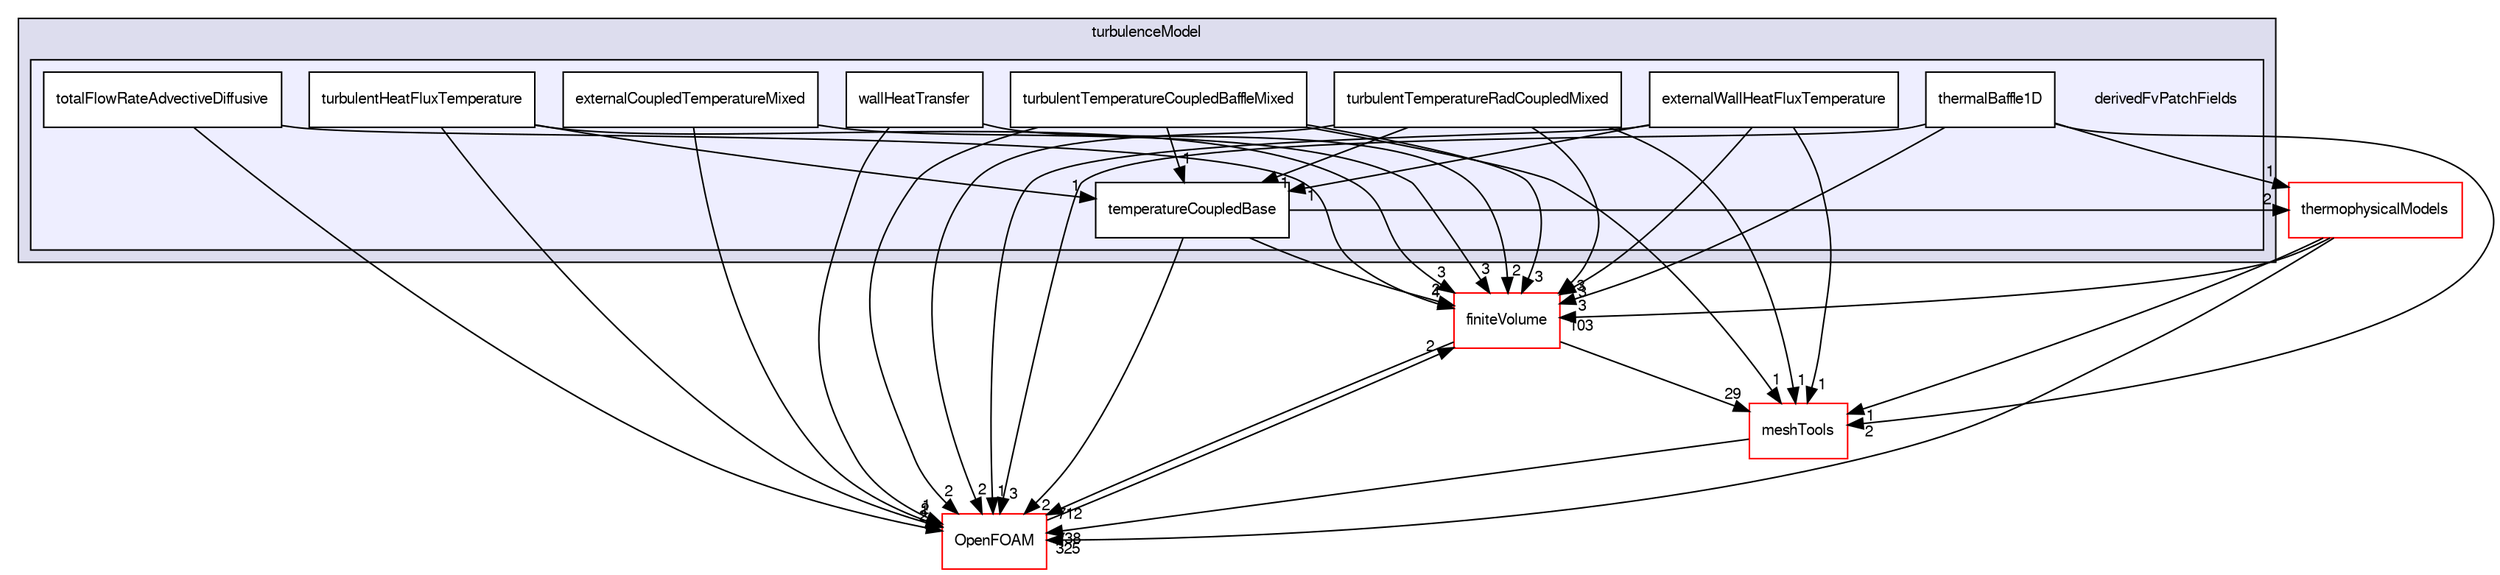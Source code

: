 digraph "src/turbulenceModels/compressible/turbulenceModel/derivedFvPatchFields" {
  bgcolor=transparent;
  compound=true
  node [ fontsize="10", fontname="FreeSans"];
  edge [ labelfontsize="10", labelfontname="FreeSans"];
  subgraph clusterdir_33b6b394ecf77fffae51839fc5b20a95 {
    graph [ bgcolor="#ddddee", pencolor="black", label="turbulenceModel" fontname="FreeSans", fontsize="10", URL="dir_33b6b394ecf77fffae51839fc5b20a95.html"]
  subgraph clusterdir_8f6aa822d17729831179b3b352be3d81 {
    graph [ bgcolor="#eeeeff", pencolor="black", label="" URL="dir_8f6aa822d17729831179b3b352be3d81.html"];
    dir_8f6aa822d17729831179b3b352be3d81 [shape=plaintext label="derivedFvPatchFields"];
    dir_c6b37e41207eab43935f5461421cb119 [shape=box label="externalCoupledTemperatureMixed" color="black" fillcolor="white" style="filled" URL="dir_c6b37e41207eab43935f5461421cb119.html"];
    dir_3621572901d14271913a28c503dd80ac [shape=box label="externalWallHeatFluxTemperature" color="black" fillcolor="white" style="filled" URL="dir_3621572901d14271913a28c503dd80ac.html"];
    dir_e79731898a9d0d7e176dc65d2ec307ec [shape=box label="temperatureCoupledBase" color="black" fillcolor="white" style="filled" URL="dir_e79731898a9d0d7e176dc65d2ec307ec.html"];
    dir_e88d3cf0f7efebbb22f421f39ccf917f [shape=box label="thermalBaffle1D" color="black" fillcolor="white" style="filled" URL="dir_e88d3cf0f7efebbb22f421f39ccf917f.html"];
    dir_f463c609a18951bffe606442b53a0356 [shape=box label="totalFlowRateAdvectiveDiffusive" color="black" fillcolor="white" style="filled" URL="dir_f463c609a18951bffe606442b53a0356.html"];
    dir_0125f96df709b3734f3c84e14a0f845c [shape=box label="turbulentHeatFluxTemperature" color="black" fillcolor="white" style="filled" URL="dir_0125f96df709b3734f3c84e14a0f845c.html"];
    dir_da28ff680b9d77d0aab7c6bbfc53fbdb [shape=box label="turbulentTemperatureCoupledBaffleMixed" color="black" fillcolor="white" style="filled" URL="dir_da28ff680b9d77d0aab7c6bbfc53fbdb.html"];
    dir_069b8c9f85876b08ea194eee35f04487 [shape=box label="turbulentTemperatureRadCoupledMixed" color="black" fillcolor="white" style="filled" URL="dir_069b8c9f85876b08ea194eee35f04487.html"];
    dir_187d7c257c846d2abb4a80a966f228d0 [shape=box label="wallHeatTransfer" color="black" fillcolor="white" style="filled" URL="dir_187d7c257c846d2abb4a80a966f228d0.html"];
  }
  }
  dir_9bd15774b555cf7259a6fa18f99fe99b [shape=box label="finiteVolume" color="red" URL="dir_9bd15774b555cf7259a6fa18f99fe99b.html"];
  dir_ae30ad0bef50cf391b24c614251bb9fd [shape=box label="meshTools" color="red" URL="dir_ae30ad0bef50cf391b24c614251bb9fd.html"];
  dir_2778d089ec5c4f66810b11f753867003 [shape=box label="thermophysicalModels" color="red" URL="dir_2778d089ec5c4f66810b11f753867003.html"];
  dir_c5473ff19b20e6ec4dfe5c310b3778a8 [shape=box label="OpenFOAM" color="red" URL="dir_c5473ff19b20e6ec4dfe5c310b3778a8.html"];
  dir_9bd15774b555cf7259a6fa18f99fe99b->dir_ae30ad0bef50cf391b24c614251bb9fd [headlabel="29", labeldistance=1.5 headhref="dir_000749_001586.html"];
  dir_9bd15774b555cf7259a6fa18f99fe99b->dir_c5473ff19b20e6ec4dfe5c310b3778a8 [headlabel="712", labeldistance=1.5 headhref="dir_000749_001732.html"];
  dir_e79731898a9d0d7e176dc65d2ec307ec->dir_9bd15774b555cf7259a6fa18f99fe99b [headlabel="2", labeldistance=1.5 headhref="dir_002949_000749.html"];
  dir_e79731898a9d0d7e176dc65d2ec307ec->dir_2778d089ec5c4f66810b11f753867003 [headlabel="2", labeldistance=1.5 headhref="dir_002949_001070.html"];
  dir_e79731898a9d0d7e176dc65d2ec307ec->dir_c5473ff19b20e6ec4dfe5c310b3778a8 [headlabel="2", labeldistance=1.5 headhref="dir_002949_001732.html"];
  dir_da28ff680b9d77d0aab7c6bbfc53fbdb->dir_9bd15774b555cf7259a6fa18f99fe99b [headlabel="3", labeldistance=1.5 headhref="dir_002955_000749.html"];
  dir_da28ff680b9d77d0aab7c6bbfc53fbdb->dir_e79731898a9d0d7e176dc65d2ec307ec [headlabel="1", labeldistance=1.5 headhref="dir_002955_002949.html"];
  dir_da28ff680b9d77d0aab7c6bbfc53fbdb->dir_ae30ad0bef50cf391b24c614251bb9fd [headlabel="1", labeldistance=1.5 headhref="dir_002955_001586.html"];
  dir_da28ff680b9d77d0aab7c6bbfc53fbdb->dir_c5473ff19b20e6ec4dfe5c310b3778a8 [headlabel="2", labeldistance=1.5 headhref="dir_002955_001732.html"];
  dir_187d7c257c846d2abb4a80a966f228d0->dir_9bd15774b555cf7259a6fa18f99fe99b [headlabel="2", labeldistance=1.5 headhref="dir_002957_000749.html"];
  dir_187d7c257c846d2abb4a80a966f228d0->dir_c5473ff19b20e6ec4dfe5c310b3778a8 [headlabel="1", labeldistance=1.5 headhref="dir_002957_001732.html"];
  dir_ae30ad0bef50cf391b24c614251bb9fd->dir_c5473ff19b20e6ec4dfe5c310b3778a8 [headlabel="738", labeldistance=1.5 headhref="dir_001586_001732.html"];
  dir_0125f96df709b3734f3c84e14a0f845c->dir_9bd15774b555cf7259a6fa18f99fe99b [headlabel="3", labeldistance=1.5 headhref="dir_002952_000749.html"];
  dir_0125f96df709b3734f3c84e14a0f845c->dir_e79731898a9d0d7e176dc65d2ec307ec [headlabel="1", labeldistance=1.5 headhref="dir_002952_002949.html"];
  dir_0125f96df709b3734f3c84e14a0f845c->dir_c5473ff19b20e6ec4dfe5c310b3778a8 [headlabel="1", labeldistance=1.5 headhref="dir_002952_001732.html"];
  dir_f463c609a18951bffe606442b53a0356->dir_9bd15774b555cf7259a6fa18f99fe99b [headlabel="4", labeldistance=1.5 headhref="dir_002951_000749.html"];
  dir_f463c609a18951bffe606442b53a0356->dir_c5473ff19b20e6ec4dfe5c310b3778a8 [headlabel="2", labeldistance=1.5 headhref="dir_002951_001732.html"];
  dir_2778d089ec5c4f66810b11f753867003->dir_9bd15774b555cf7259a6fa18f99fe99b [headlabel="103", labeldistance=1.5 headhref="dir_001070_000749.html"];
  dir_2778d089ec5c4f66810b11f753867003->dir_ae30ad0bef50cf391b24c614251bb9fd [headlabel="1", labeldistance=1.5 headhref="dir_001070_001586.html"];
  dir_2778d089ec5c4f66810b11f753867003->dir_c5473ff19b20e6ec4dfe5c310b3778a8 [headlabel="325", labeldistance=1.5 headhref="dir_001070_001732.html"];
  dir_c6b37e41207eab43935f5461421cb119->dir_9bd15774b555cf7259a6fa18f99fe99b [headlabel="3", labeldistance=1.5 headhref="dir_002947_000749.html"];
  dir_c6b37e41207eab43935f5461421cb119->dir_c5473ff19b20e6ec4dfe5c310b3778a8 [headlabel="2", labeldistance=1.5 headhref="dir_002947_001732.html"];
  dir_3621572901d14271913a28c503dd80ac->dir_9bd15774b555cf7259a6fa18f99fe99b [headlabel="3", labeldistance=1.5 headhref="dir_002948_000749.html"];
  dir_3621572901d14271913a28c503dd80ac->dir_e79731898a9d0d7e176dc65d2ec307ec [headlabel="1", labeldistance=1.5 headhref="dir_002948_002949.html"];
  dir_3621572901d14271913a28c503dd80ac->dir_ae30ad0bef50cf391b24c614251bb9fd [headlabel="1", labeldistance=1.5 headhref="dir_002948_001586.html"];
  dir_3621572901d14271913a28c503dd80ac->dir_c5473ff19b20e6ec4dfe5c310b3778a8 [headlabel="1", labeldistance=1.5 headhref="dir_002948_001732.html"];
  dir_c5473ff19b20e6ec4dfe5c310b3778a8->dir_9bd15774b555cf7259a6fa18f99fe99b [headlabel="2", labeldistance=1.5 headhref="dir_001732_000749.html"];
  dir_e88d3cf0f7efebbb22f421f39ccf917f->dir_9bd15774b555cf7259a6fa18f99fe99b [headlabel="3", labeldistance=1.5 headhref="dir_002950_000749.html"];
  dir_e88d3cf0f7efebbb22f421f39ccf917f->dir_ae30ad0bef50cf391b24c614251bb9fd [headlabel="2", labeldistance=1.5 headhref="dir_002950_001586.html"];
  dir_e88d3cf0f7efebbb22f421f39ccf917f->dir_2778d089ec5c4f66810b11f753867003 [headlabel="1", labeldistance=1.5 headhref="dir_002950_001070.html"];
  dir_e88d3cf0f7efebbb22f421f39ccf917f->dir_c5473ff19b20e6ec4dfe5c310b3778a8 [headlabel="3", labeldistance=1.5 headhref="dir_002950_001732.html"];
  dir_069b8c9f85876b08ea194eee35f04487->dir_9bd15774b555cf7259a6fa18f99fe99b [headlabel="3", labeldistance=1.5 headhref="dir_002956_000749.html"];
  dir_069b8c9f85876b08ea194eee35f04487->dir_e79731898a9d0d7e176dc65d2ec307ec [headlabel="1", labeldistance=1.5 headhref="dir_002956_002949.html"];
  dir_069b8c9f85876b08ea194eee35f04487->dir_ae30ad0bef50cf391b24c614251bb9fd [headlabel="1", labeldistance=1.5 headhref="dir_002956_001586.html"];
  dir_069b8c9f85876b08ea194eee35f04487->dir_c5473ff19b20e6ec4dfe5c310b3778a8 [headlabel="2", labeldistance=1.5 headhref="dir_002956_001732.html"];
}
